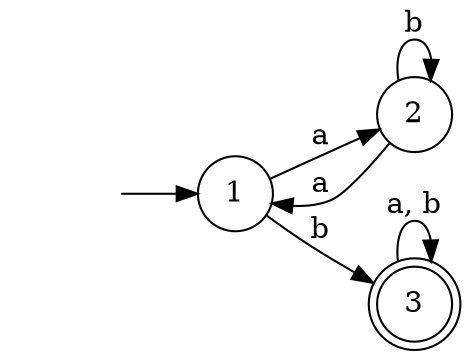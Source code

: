 digraph G {
	rankdir=LR;
	null [shape = plaintext label=""]
	1 [shape=circle];
	2 [shape=circle];
	3 [shape=doublecircle];
	null -> 1
	1 -> 2 [label = "a"];
	1 -> 3 [label = "b"];
	2 -> 1 [label = "a"];
	2 -> 2 [label = "b"];
	3 -> 3 [label = "a, b"];
}
